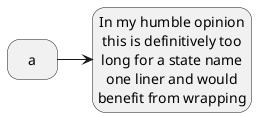 {
  "sha1": "fwxg3nlqiwu76bcbkxfj1bxo86tbq1w",
  "insertion": {
    "when": "2024-06-01T09:03:06.827Z",
    "url": "https://github.com/plantuml/plantuml/issues/104",
    "user": "plantuml@gmail.com"
  }
}
@startuml
hide empty description
skinparam wrapWidth 150
state "a" as a
state "In my humble opinion this is definitively too long for a state name one liner and would benefit from wrapping" as b
a -right-> b
@enduml
